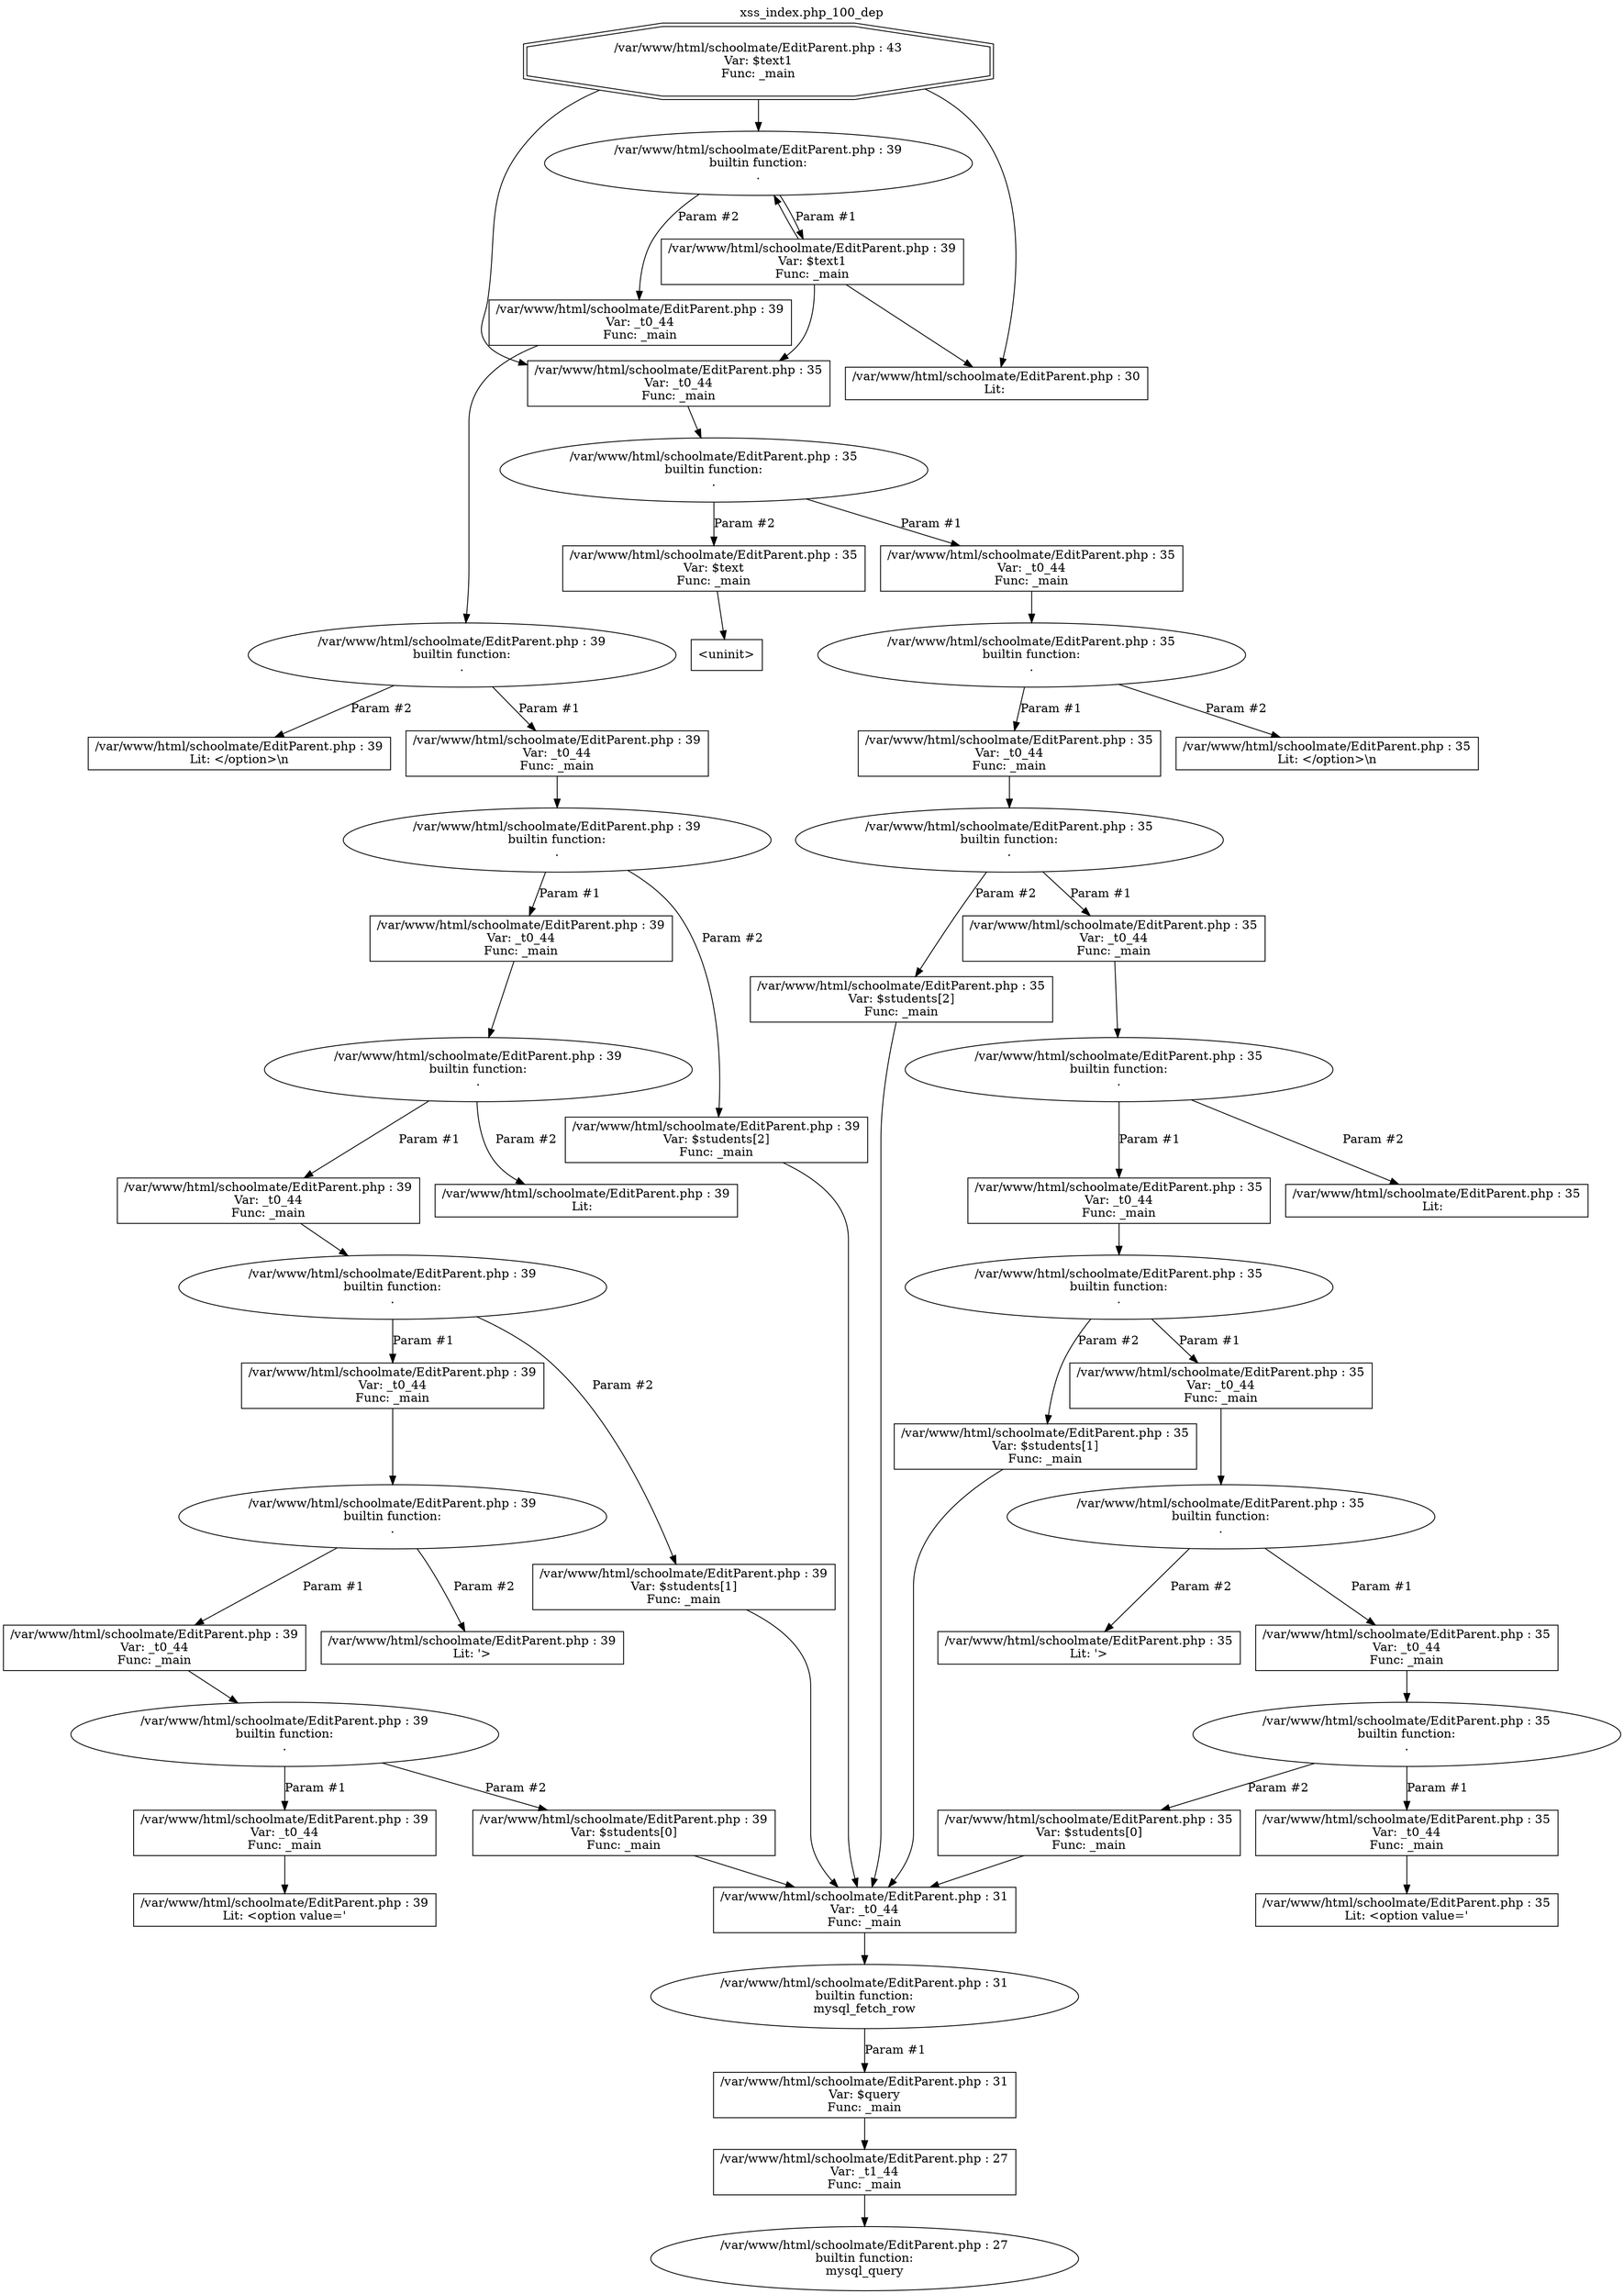 digraph cfg {
  label="xss_index.php_100_dep";
  labelloc=t;
  n1 [shape=doubleoctagon, label="/var/www/html/schoolmate/EditParent.php : 43\nVar: $text1\nFunc: _main\n"];
  n2 [shape=box, label="/var/www/html/schoolmate/EditParent.php : 35\nVar: _t0_44\nFunc: _main\n"];
  n3 [shape=ellipse, label="/var/www/html/schoolmate/EditParent.php : 35\nbuiltin function:\n.\n"];
  n4 [shape=box, label="/var/www/html/schoolmate/EditParent.php : 35\nVar: _t0_44\nFunc: _main\n"];
  n5 [shape=ellipse, label="/var/www/html/schoolmate/EditParent.php : 35\nbuiltin function:\n.\n"];
  n6 [shape=box, label="/var/www/html/schoolmate/EditParent.php : 35\nVar: _t0_44\nFunc: _main\n"];
  n7 [shape=ellipse, label="/var/www/html/schoolmate/EditParent.php : 35\nbuiltin function:\n.\n"];
  n8 [shape=box, label="/var/www/html/schoolmate/EditParent.php : 35\nVar: _t0_44\nFunc: _main\n"];
  n9 [shape=ellipse, label="/var/www/html/schoolmate/EditParent.php : 35\nbuiltin function:\n.\n"];
  n10 [shape=box, label="/var/www/html/schoolmate/EditParent.php : 35\nVar: _t0_44\nFunc: _main\n"];
  n11 [shape=ellipse, label="/var/www/html/schoolmate/EditParent.php : 35\nbuiltin function:\n.\n"];
  n12 [shape=box, label="/var/www/html/schoolmate/EditParent.php : 35\nVar: _t0_44\nFunc: _main\n"];
  n13 [shape=ellipse, label="/var/www/html/schoolmate/EditParent.php : 35\nbuiltin function:\n.\n"];
  n14 [shape=box, label="/var/www/html/schoolmate/EditParent.php : 35\nVar: _t0_44\nFunc: _main\n"];
  n15 [shape=ellipse, label="/var/www/html/schoolmate/EditParent.php : 35\nbuiltin function:\n.\n"];
  n16 [shape=box, label="/var/www/html/schoolmate/EditParent.php : 35\nVar: _t0_44\nFunc: _main\n"];
  n17 [shape=box, label="/var/www/html/schoolmate/EditParent.php : 35\nLit: <option value='\n"];
  n18 [shape=box, label="/var/www/html/schoolmate/EditParent.php : 35\nVar: $students[0]\nFunc: _main\n"];
  n19 [shape=box, label="/var/www/html/schoolmate/EditParent.php : 31\nVar: _t0_44\nFunc: _main\n"];
  n20 [shape=ellipse, label="/var/www/html/schoolmate/EditParent.php : 31\nbuiltin function:\nmysql_fetch_row\n"];
  n21 [shape=box, label="/var/www/html/schoolmate/EditParent.php : 31\nVar: $query\nFunc: _main\n"];
  n22 [shape=box, label="/var/www/html/schoolmate/EditParent.php : 27\nVar: _t1_44\nFunc: _main\n"];
  n23 [shape=ellipse, label="/var/www/html/schoolmate/EditParent.php : 27\nbuiltin function:\nmysql_query\n"];
  n24 [shape=box, label="/var/www/html/schoolmate/EditParent.php : 35\nLit: '>\n"];
  n25 [shape=box, label="/var/www/html/schoolmate/EditParent.php : 35\nVar: $students[1]\nFunc: _main\n"];
  n26 [shape=box, label="/var/www/html/schoolmate/EditParent.php : 35\nLit:  \n"];
  n27 [shape=box, label="/var/www/html/schoolmate/EditParent.php : 35\nVar: $students[2]\nFunc: _main\n"];
  n28 [shape=box, label="/var/www/html/schoolmate/EditParent.php : 35\nLit: </option>\\n\n"];
  n29 [shape=box, label="/var/www/html/schoolmate/EditParent.php : 35\nVar: $text\nFunc: _main\n"];
  n30 [shape=box, label="<uninit>"];
  n31 [shape=box, label="/var/www/html/schoolmate/EditParent.php : 30\nLit: \n"];
  n32 [shape=ellipse, label="/var/www/html/schoolmate/EditParent.php : 39\nbuiltin function:\n.\n"];
  n33 [shape=box, label="/var/www/html/schoolmate/EditParent.php : 39\nVar: $text1\nFunc: _main\n"];
  n34 [shape=box, label="/var/www/html/schoolmate/EditParent.php : 39\nVar: _t0_44\nFunc: _main\n"];
  n35 [shape=ellipse, label="/var/www/html/schoolmate/EditParent.php : 39\nbuiltin function:\n.\n"];
  n36 [shape=box, label="/var/www/html/schoolmate/EditParent.php : 39\nVar: _t0_44\nFunc: _main\n"];
  n37 [shape=ellipse, label="/var/www/html/schoolmate/EditParent.php : 39\nbuiltin function:\n.\n"];
  n38 [shape=box, label="/var/www/html/schoolmate/EditParent.php : 39\nVar: _t0_44\nFunc: _main\n"];
  n39 [shape=ellipse, label="/var/www/html/schoolmate/EditParent.php : 39\nbuiltin function:\n.\n"];
  n40 [shape=box, label="/var/www/html/schoolmate/EditParent.php : 39\nVar: _t0_44\nFunc: _main\n"];
  n41 [shape=ellipse, label="/var/www/html/schoolmate/EditParent.php : 39\nbuiltin function:\n.\n"];
  n42 [shape=box, label="/var/www/html/schoolmate/EditParent.php : 39\nVar: _t0_44\nFunc: _main\n"];
  n43 [shape=ellipse, label="/var/www/html/schoolmate/EditParent.php : 39\nbuiltin function:\n.\n"];
  n44 [shape=box, label="/var/www/html/schoolmate/EditParent.php : 39\nVar: _t0_44\nFunc: _main\n"];
  n45 [shape=ellipse, label="/var/www/html/schoolmate/EditParent.php : 39\nbuiltin function:\n.\n"];
  n46 [shape=box, label="/var/www/html/schoolmate/EditParent.php : 39\nVar: _t0_44\nFunc: _main\n"];
  n47 [shape=box, label="/var/www/html/schoolmate/EditParent.php : 39\nLit: <option value='\n"];
  n48 [shape=box, label="/var/www/html/schoolmate/EditParent.php : 39\nVar: $students[0]\nFunc: _main\n"];
  n49 [shape=box, label="/var/www/html/schoolmate/EditParent.php : 39\nLit: '>\n"];
  n50 [shape=box, label="/var/www/html/schoolmate/EditParent.php : 39\nVar: $students[1]\nFunc: _main\n"];
  n51 [shape=box, label="/var/www/html/schoolmate/EditParent.php : 39\nLit:  \n"];
  n52 [shape=box, label="/var/www/html/schoolmate/EditParent.php : 39\nVar: $students[2]\nFunc: _main\n"];
  n53 [shape=box, label="/var/www/html/schoolmate/EditParent.php : 39\nLit: </option>\\n\n"];
  n2 -> n3;
  n4 -> n5;
  n6 -> n7;
  n8 -> n9;
  n10 -> n11;
  n12 -> n13;
  n14 -> n15;
  n16 -> n17;
  n15 -> n16[label="Param #1"];
  n15 -> n18[label="Param #2"];
  n19 -> n20;
  n22 -> n23;
  n21 -> n22;
  n20 -> n21[label="Param #1"];
  n18 -> n19;
  n13 -> n14[label="Param #1"];
  n13 -> n24[label="Param #2"];
  n11 -> n12[label="Param #1"];
  n11 -> n25[label="Param #2"];
  n25 -> n19;
  n9 -> n10[label="Param #1"];
  n9 -> n26[label="Param #2"];
  n7 -> n8[label="Param #1"];
  n7 -> n27[label="Param #2"];
  n27 -> n19;
  n5 -> n6[label="Param #1"];
  n5 -> n28[label="Param #2"];
  n3 -> n4[label="Param #1"];
  n3 -> n29[label="Param #2"];
  n29 -> n30;
  n1 -> n2;
  n1 -> n31;
  n1 -> n32;
  n33 -> n2;
  n33 -> n31;
  n33 -> n32;
  n32 -> n33[label="Param #1"];
  n32 -> n34[label="Param #2"];
  n34 -> n35;
  n36 -> n37;
  n38 -> n39;
  n40 -> n41;
  n42 -> n43;
  n44 -> n45;
  n46 -> n47;
  n45 -> n46[label="Param #1"];
  n45 -> n48[label="Param #2"];
  n48 -> n19;
  n43 -> n44[label="Param #1"];
  n43 -> n49[label="Param #2"];
  n41 -> n42[label="Param #1"];
  n41 -> n50[label="Param #2"];
  n50 -> n19;
  n39 -> n40[label="Param #1"];
  n39 -> n51[label="Param #2"];
  n37 -> n38[label="Param #1"];
  n37 -> n52[label="Param #2"];
  n52 -> n19;
  n35 -> n36[label="Param #1"];
  n35 -> n53[label="Param #2"];
}
